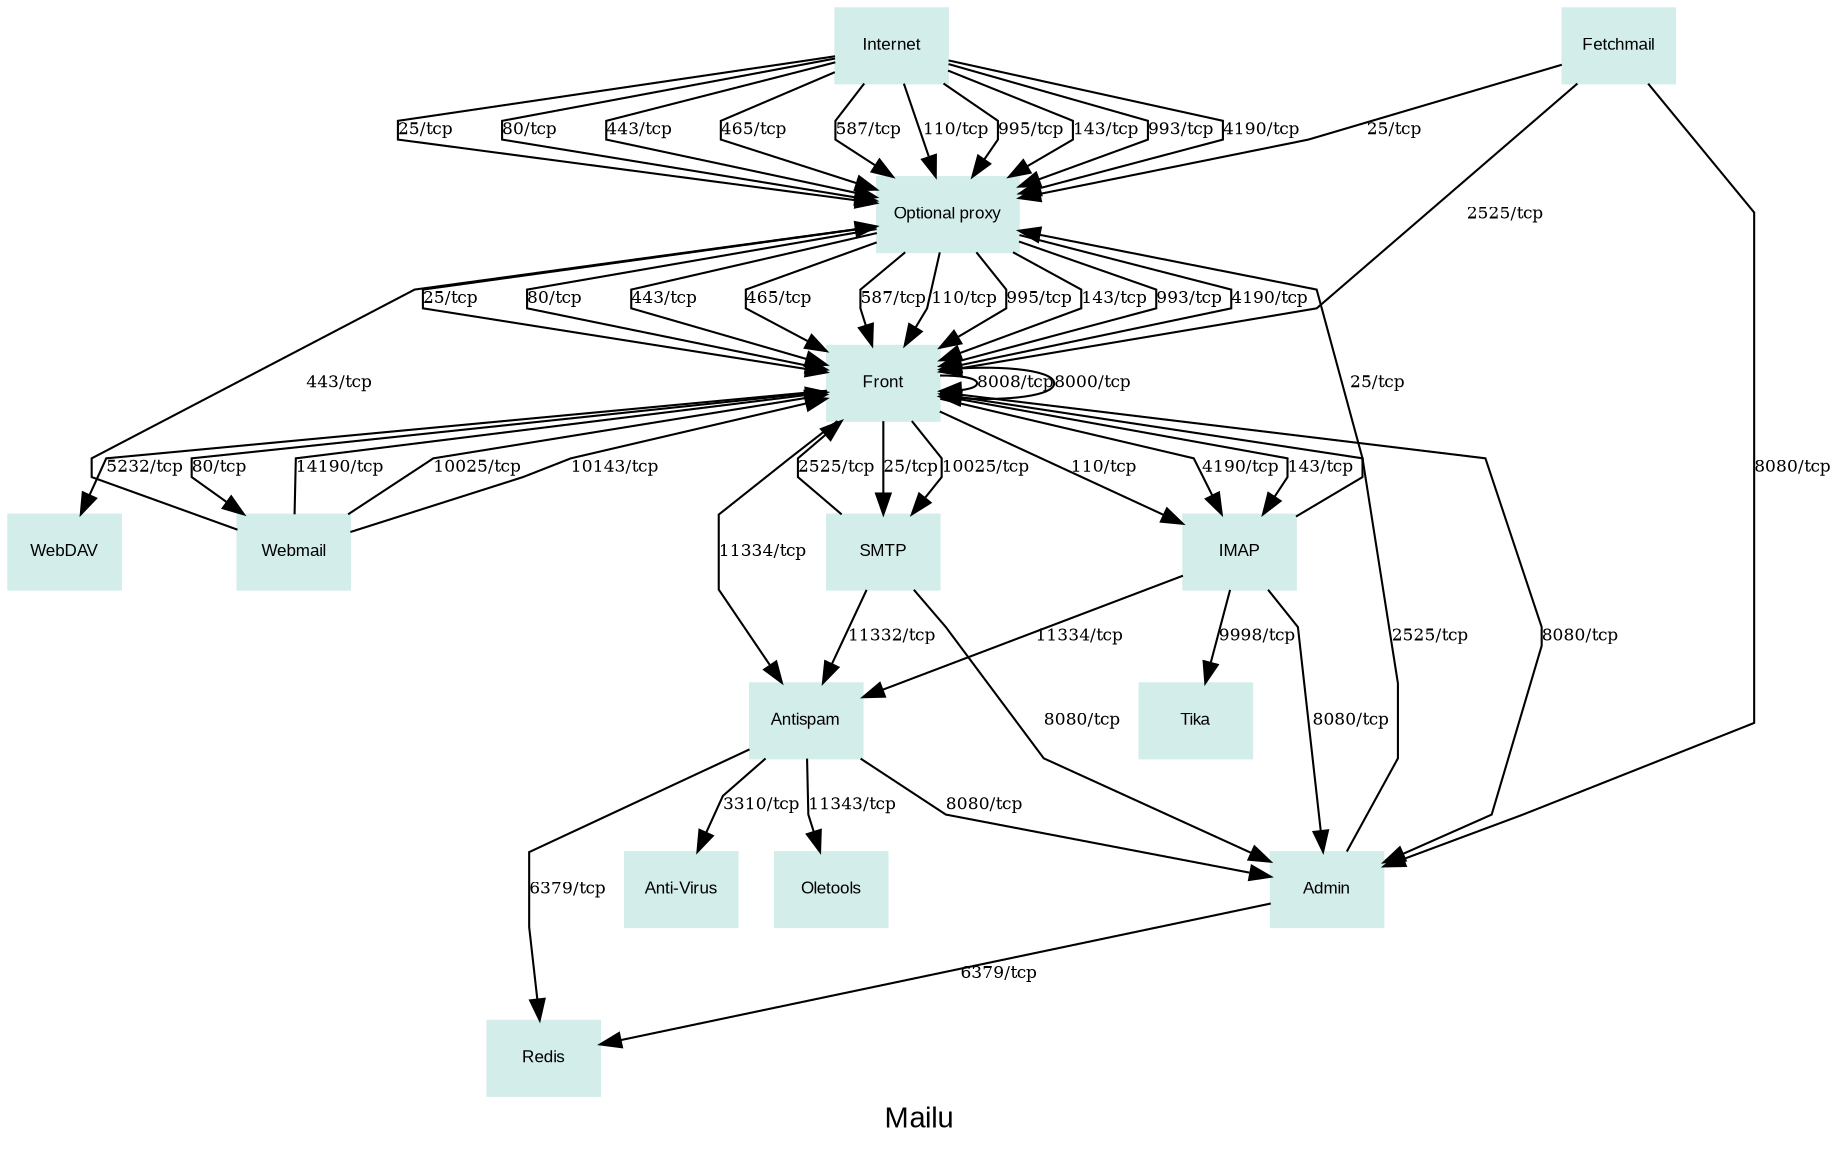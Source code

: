 digraph mailu {
    label = "Mailu";
    fontname = "arial";
    
    node [shape = box; fontname = "arial"; fontsize = 8; style = filled; color = "#d3edea";];
    splines = "compound";
    // node [shape = "box"; fontsize = "10";];
    edge [fontsize = "8";];
    
    # Components
    internet [label = "Internet";];
    proxy [label = "Optional proxy"; shape = "polygon"];
    front [label = "Front";];
    admin [label = "Admin";];
    smtp [label = "SMTP";];
    redis [label = "Redis";];
    antispam [label = "Antispam";];
    antivirus [label = "Anti-Virus";];
    imap [label = "IMAP";];
    webdav [label = "WebDAV";];
    webmail [label = "Webmail";];
    fetchmail [label = "Fetchmail";];
    oletools [label = "Oletools"];
    fts_attachments [label = "Tika"];
    # proxy from internet
    internet -> proxy [label = "25/tcp";];
    internet -> proxy [label = "80/tcp";];
    internet -> proxy [label = "443/tcp";];
    internet -> proxy [label = "465/tcp";];
    internet -> proxy [label = "587/tcp";];
    internet -> proxy [label = "110/tcp";];
    internet -> proxy [label = "995/tcp";];
    internet -> proxy [label = "143/tcp";];
    internet -> proxy [label = "993/tcp";];
    internet -> proxy [label = "4190/tcp";];
    
    # Front from proxy
    proxy -> front [label = "25/tcp";];
    proxy -> front [label = "80/tcp";];
    proxy -> front [label = "443/tcp";];
    proxy -> front [label = "465/tcp";];
    proxy -> front [label = "587/tcp";];
    proxy -> front [label = "110/tcp";];
    proxy -> front [label = "995/tcp";];
    proxy -> front [label = "143/tcp";];
    proxy -> front [label = "993/tcp";];
    proxy -> front [label = "4190/tcp";];
    
    front -> front [label = "8008/tcp";];
    front -> front [label = "8000/tcp";];
    front -> admin [label = "8080/tcp";];
    front -> imap [label = "4190/tcp";];
    front -> imap [label = "143/tcp";];
    front -> imap [label = "110/tcp";];
    front -> smtp [label = "25/tcp";];
    front -> smtp [label = "10025/tcp";];
    front -> webmail [label = "80/tcp";];
    front -> antispam [label = "11334/tcp";];
    front -> webdav [label = "5232/tcp";];
    
    smtp -> admin [label = "8080/tcp";];
    smtp -> front [label = "2525/tcp";];
    smtp -> antispam [label = "11332/tcp";];
    
    imap -> admin [label = "8080/tcp";];
    imap -> antispam [label = "11334/tcp";];
    imap -> proxy [label = "25/tcp";];
    imap -> fts_attachments [label = "9998/tcp";];
    
    webmail -> front [label = "14190/tcp";];
    webmail -> front [label = "10025/tcp";];
    webmail -> front [label = "10143/tcp";];
    # carddav
    webmail -> proxy [label = "443/tcp";];
    
    admin -> redis [label = "6379/tcp";];
    admin -> front [label = "2525/tcp";];
    
    antispam -> redis [label = "6379/tcp";];
    antispam -> admin [label = "8080/tcp";];
    antispam -> oletools [label = "11343/tcp";];
    antispam -> antivirus [label = "3310/tcp";];
    
    fetchmail -> admin [label = "8080/tcp"]
    fetchmail -> proxy [label = "25/tcp"]
    fetchmail -> front [label = "2525/tcp"]
    #
    # those don't need internet:
    # oletools
    # fts_attachments
    # redis
}
